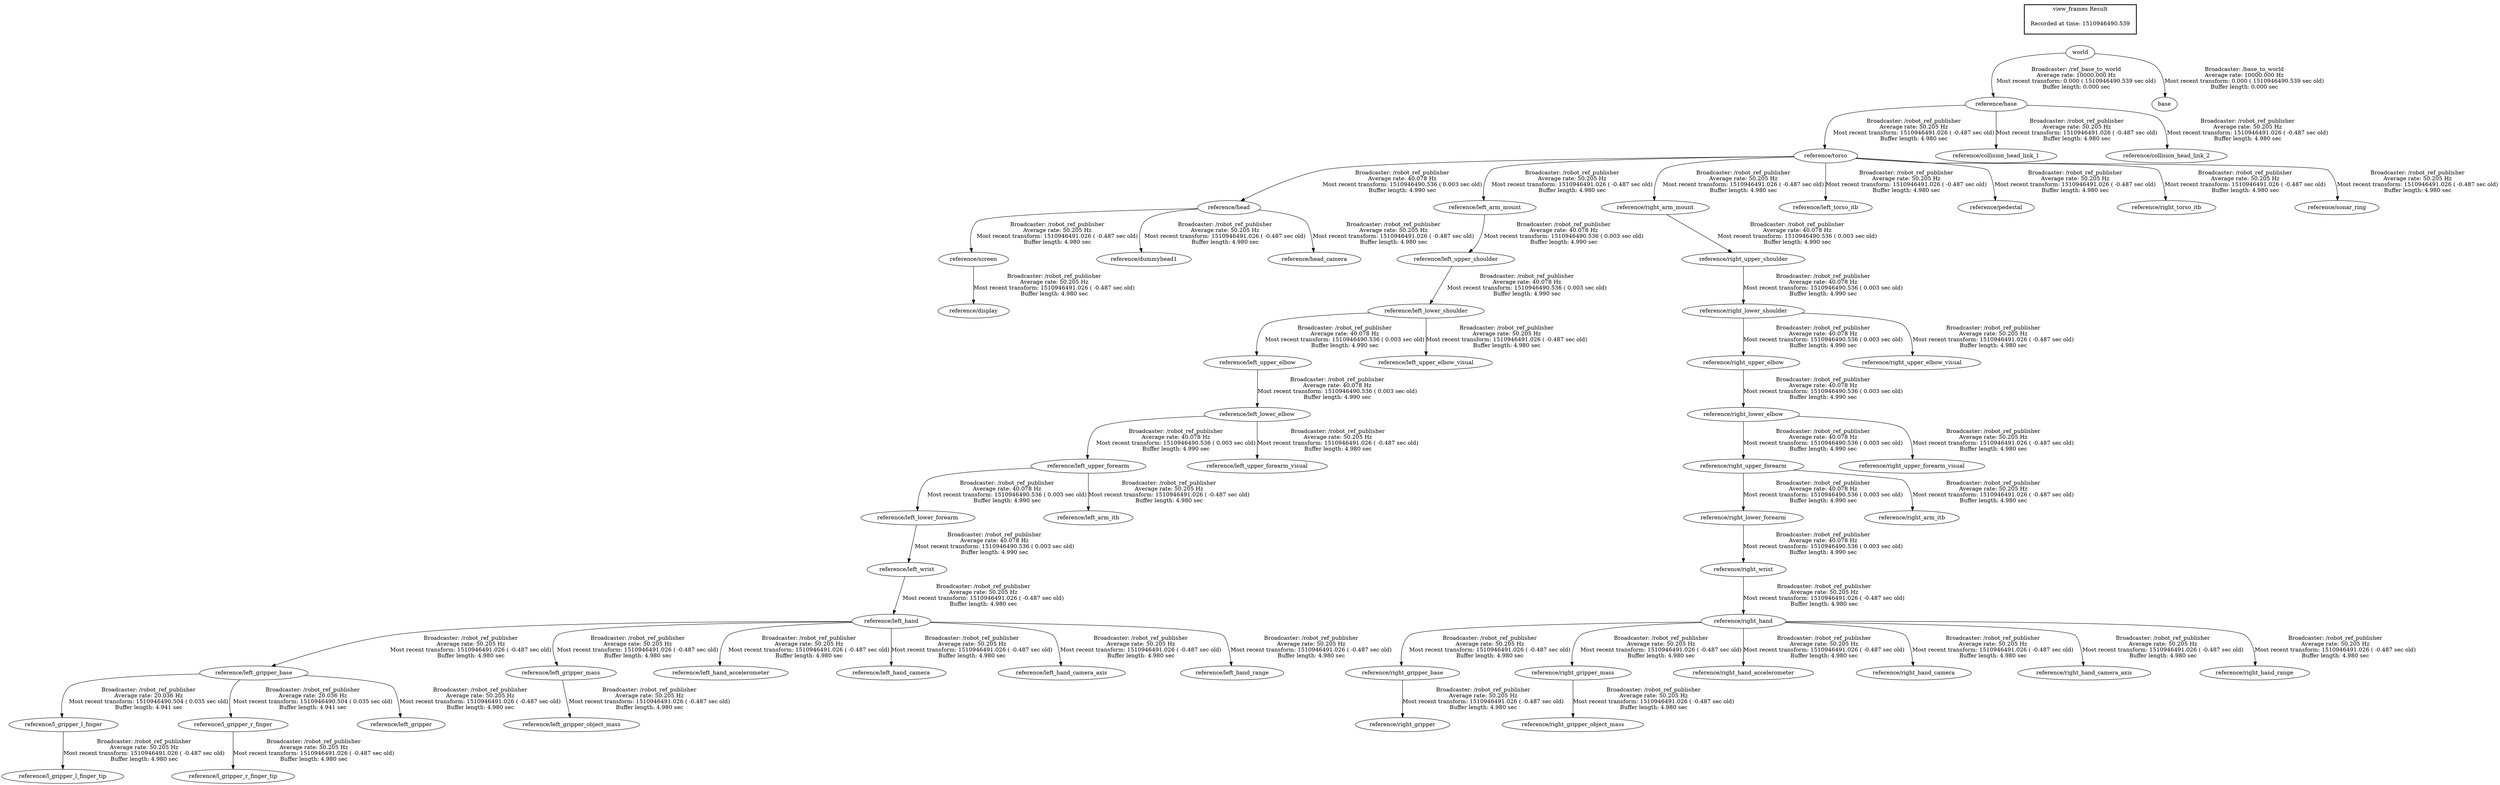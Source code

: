 digraph G {
"world" -> "reference/base"[label="Broadcaster: /ref_base_to_world\nAverage rate: 10000.000 Hz\nMost recent transform: 0.000 ( 1510946490.539 sec old)\nBuffer length: 0.000 sec\n"];
"world" -> "base"[label="Broadcaster: /base_to_world\nAverage rate: 10000.000 Hz\nMost recent transform: 0.000 ( 1510946490.539 sec old)\nBuffer length: 0.000 sec\n"];
"reference/torso" -> "reference/head"[label="Broadcaster: /robot_ref_publisher\nAverage rate: 40.078 Hz\nMost recent transform: 1510946490.536 ( 0.003 sec old)\nBuffer length: 4.990 sec\n"];
"reference/base" -> "reference/torso"[label="Broadcaster: /robot_ref_publisher\nAverage rate: 50.205 Hz\nMost recent transform: 1510946491.026 ( -0.487 sec old)\nBuffer length: 4.980 sec\n"];
"reference/left_lower_shoulder" -> "reference/left_upper_elbow"[label="Broadcaster: /robot_ref_publisher\nAverage rate: 40.078 Hz\nMost recent transform: 1510946490.536 ( 0.003 sec old)\nBuffer length: 4.990 sec\n"];
"reference/left_upper_shoulder" -> "reference/left_lower_shoulder"[label="Broadcaster: /robot_ref_publisher\nAverage rate: 40.078 Hz\nMost recent transform: 1510946490.536 ( 0.003 sec old)\nBuffer length: 4.990 sec\n"];
"reference/left_upper_elbow" -> "reference/left_lower_elbow"[label="Broadcaster: /robot_ref_publisher\nAverage rate: 40.078 Hz\nMost recent transform: 1510946490.536 ( 0.003 sec old)\nBuffer length: 4.990 sec\n"];
"reference/left_arm_mount" -> "reference/left_upper_shoulder"[label="Broadcaster: /robot_ref_publisher\nAverage rate: 40.078 Hz\nMost recent transform: 1510946490.536 ( 0.003 sec old)\nBuffer length: 4.990 sec\n"];
"reference/torso" -> "reference/left_arm_mount"[label="Broadcaster: /robot_ref_publisher\nAverage rate: 50.205 Hz\nMost recent transform: 1510946491.026 ( -0.487 sec old)\nBuffer length: 4.980 sec\n"];
"reference/left_lower_elbow" -> "reference/left_upper_forearm"[label="Broadcaster: /robot_ref_publisher\nAverage rate: 40.078 Hz\nMost recent transform: 1510946490.536 ( 0.003 sec old)\nBuffer length: 4.990 sec\n"];
"reference/left_upper_forearm" -> "reference/left_lower_forearm"[label="Broadcaster: /robot_ref_publisher\nAverage rate: 40.078 Hz\nMost recent transform: 1510946490.536 ( 0.003 sec old)\nBuffer length: 4.990 sec\n"];
"reference/left_lower_forearm" -> "reference/left_wrist"[label="Broadcaster: /robot_ref_publisher\nAverage rate: 40.078 Hz\nMost recent transform: 1510946490.536 ( 0.003 sec old)\nBuffer length: 4.990 sec\n"];
"reference/right_lower_shoulder" -> "reference/right_upper_elbow"[label="Broadcaster: /robot_ref_publisher\nAverage rate: 40.078 Hz\nMost recent transform: 1510946490.536 ( 0.003 sec old)\nBuffer length: 4.990 sec\n"];
"reference/right_upper_shoulder" -> "reference/right_lower_shoulder"[label="Broadcaster: /robot_ref_publisher\nAverage rate: 40.078 Hz\nMost recent transform: 1510946490.536 ( 0.003 sec old)\nBuffer length: 4.990 sec\n"];
"reference/right_upper_elbow" -> "reference/right_lower_elbow"[label="Broadcaster: /robot_ref_publisher\nAverage rate: 40.078 Hz\nMost recent transform: 1510946490.536 ( 0.003 sec old)\nBuffer length: 4.990 sec\n"];
"reference/right_arm_mount" -> "reference/right_upper_shoulder"[label="Broadcaster: /robot_ref_publisher\nAverage rate: 40.078 Hz\nMost recent transform: 1510946490.536 ( 0.003 sec old)\nBuffer length: 4.990 sec\n"];
"reference/torso" -> "reference/right_arm_mount"[label="Broadcaster: /robot_ref_publisher\nAverage rate: 50.205 Hz\nMost recent transform: 1510946491.026 ( -0.487 sec old)\nBuffer length: 4.980 sec\n"];
"reference/right_lower_elbow" -> "reference/right_upper_forearm"[label="Broadcaster: /robot_ref_publisher\nAverage rate: 40.078 Hz\nMost recent transform: 1510946490.536 ( 0.003 sec old)\nBuffer length: 4.990 sec\n"];
"reference/right_upper_forearm" -> "reference/right_lower_forearm"[label="Broadcaster: /robot_ref_publisher\nAverage rate: 40.078 Hz\nMost recent transform: 1510946490.536 ( 0.003 sec old)\nBuffer length: 4.990 sec\n"];
"reference/right_lower_forearm" -> "reference/right_wrist"[label="Broadcaster: /robot_ref_publisher\nAverage rate: 40.078 Hz\nMost recent transform: 1510946490.536 ( 0.003 sec old)\nBuffer length: 4.990 sec\n"];
"reference/base" -> "reference/collision_head_link_1"[label="Broadcaster: /robot_ref_publisher\nAverage rate: 50.205 Hz\nMost recent transform: 1510946491.026 ( -0.487 sec old)\nBuffer length: 4.980 sec\n"];
"reference/base" -> "reference/collision_head_link_2"[label="Broadcaster: /robot_ref_publisher\nAverage rate: 50.205 Hz\nMost recent transform: 1510946491.026 ( -0.487 sec old)\nBuffer length: 4.980 sec\n"];
"reference/screen" -> "reference/display"[label="Broadcaster: /robot_ref_publisher\nAverage rate: 50.205 Hz\nMost recent transform: 1510946491.026 ( -0.487 sec old)\nBuffer length: 4.980 sec\n"];
"reference/head" -> "reference/screen"[label="Broadcaster: /robot_ref_publisher\nAverage rate: 50.205 Hz\nMost recent transform: 1510946491.026 ( -0.487 sec old)\nBuffer length: 4.980 sec\n"];
"reference/head" -> "reference/dummyhead1"[label="Broadcaster: /robot_ref_publisher\nAverage rate: 50.205 Hz\nMost recent transform: 1510946491.026 ( -0.487 sec old)\nBuffer length: 4.980 sec\n"];
"reference/head" -> "reference/head_camera"[label="Broadcaster: /robot_ref_publisher\nAverage rate: 50.205 Hz\nMost recent transform: 1510946491.026 ( -0.487 sec old)\nBuffer length: 4.980 sec\n"];
"reference/l_gripper_l_finger" -> "reference/l_gripper_l_finger_tip"[label="Broadcaster: /robot_ref_publisher\nAverage rate: 50.205 Hz\nMost recent transform: 1510946491.026 ( -0.487 sec old)\nBuffer length: 4.980 sec\n"];
"reference/left_gripper_base" -> "reference/l_gripper_l_finger"[label="Broadcaster: /robot_ref_publisher\nAverage rate: 20.036 Hz\nMost recent transform: 1510946490.504 ( 0.035 sec old)\nBuffer length: 4.941 sec\n"];
"reference/l_gripper_r_finger" -> "reference/l_gripper_r_finger_tip"[label="Broadcaster: /robot_ref_publisher\nAverage rate: 50.205 Hz\nMost recent transform: 1510946491.026 ( -0.487 sec old)\nBuffer length: 4.980 sec\n"];
"reference/left_gripper_base" -> "reference/l_gripper_r_finger"[label="Broadcaster: /robot_ref_publisher\nAverage rate: 20.036 Hz\nMost recent transform: 1510946490.504 ( 0.035 sec old)\nBuffer length: 4.941 sec\n"];
"reference/left_lower_shoulder" -> "reference/left_upper_elbow_visual"[label="Broadcaster: /robot_ref_publisher\nAverage rate: 50.205 Hz\nMost recent transform: 1510946491.026 ( -0.487 sec old)\nBuffer length: 4.980 sec\n"];
"reference/left_gripper_base" -> "reference/left_gripper"[label="Broadcaster: /robot_ref_publisher\nAverage rate: 50.205 Hz\nMost recent transform: 1510946491.026 ( -0.487 sec old)\nBuffer length: 4.980 sec\n"];
"reference/left_hand" -> "reference/left_gripper_base"[label="Broadcaster: /robot_ref_publisher\nAverage rate: 50.205 Hz\nMost recent transform: 1510946491.026 ( -0.487 sec old)\nBuffer length: 4.980 sec\n"];
"reference/left_wrist" -> "reference/left_hand"[label="Broadcaster: /robot_ref_publisher\nAverage rate: 50.205 Hz\nMost recent transform: 1510946491.026 ( -0.487 sec old)\nBuffer length: 4.980 sec\n"];
"reference/left_hand" -> "reference/left_gripper_mass"[label="Broadcaster: /robot_ref_publisher\nAverage rate: 50.205 Hz\nMost recent transform: 1510946491.026 ( -0.487 sec old)\nBuffer length: 4.980 sec\n"];
"reference/left_gripper_mass" -> "reference/left_gripper_object_mass"[label="Broadcaster: /robot_ref_publisher\nAverage rate: 50.205 Hz\nMost recent transform: 1510946491.026 ( -0.487 sec old)\nBuffer length: 4.980 sec\n"];
"reference/left_hand" -> "reference/left_hand_accelerometer"[label="Broadcaster: /robot_ref_publisher\nAverage rate: 50.205 Hz\nMost recent transform: 1510946491.026 ( -0.487 sec old)\nBuffer length: 4.980 sec\n"];
"reference/left_hand" -> "reference/left_hand_camera"[label="Broadcaster: /robot_ref_publisher\nAverage rate: 50.205 Hz\nMost recent transform: 1510946491.026 ( -0.487 sec old)\nBuffer length: 4.980 sec\n"];
"reference/left_hand" -> "reference/left_hand_camera_axis"[label="Broadcaster: /robot_ref_publisher\nAverage rate: 50.205 Hz\nMost recent transform: 1510946491.026 ( -0.487 sec old)\nBuffer length: 4.980 sec\n"];
"reference/left_hand" -> "reference/left_hand_range"[label="Broadcaster: /robot_ref_publisher\nAverage rate: 50.205 Hz\nMost recent transform: 1510946491.026 ( -0.487 sec old)\nBuffer length: 4.980 sec\n"];
"reference/torso" -> "reference/left_torso_itb"[label="Broadcaster: /robot_ref_publisher\nAverage rate: 50.205 Hz\nMost recent transform: 1510946491.026 ( -0.487 sec old)\nBuffer length: 4.980 sec\n"];
"reference/left_lower_elbow" -> "reference/left_upper_forearm_visual"[label="Broadcaster: /robot_ref_publisher\nAverage rate: 50.205 Hz\nMost recent transform: 1510946491.026 ( -0.487 sec old)\nBuffer length: 4.980 sec\n"];
"reference/left_upper_forearm" -> "reference/left_arm_itb"[label="Broadcaster: /robot_ref_publisher\nAverage rate: 50.205 Hz\nMost recent transform: 1510946491.026 ( -0.487 sec old)\nBuffer length: 4.980 sec\n"];
"reference/torso" -> "reference/pedestal"[label="Broadcaster: /robot_ref_publisher\nAverage rate: 50.205 Hz\nMost recent transform: 1510946491.026 ( -0.487 sec old)\nBuffer length: 4.980 sec\n"];
"reference/right_lower_shoulder" -> "reference/right_upper_elbow_visual"[label="Broadcaster: /robot_ref_publisher\nAverage rate: 50.205 Hz\nMost recent transform: 1510946491.026 ( -0.487 sec old)\nBuffer length: 4.980 sec\n"];
"reference/right_gripper_base" -> "reference/right_gripper"[label="Broadcaster: /robot_ref_publisher\nAverage rate: 50.205 Hz\nMost recent transform: 1510946491.026 ( -0.487 sec old)\nBuffer length: 4.980 sec\n"];
"reference/right_hand" -> "reference/right_gripper_base"[label="Broadcaster: /robot_ref_publisher\nAverage rate: 50.205 Hz\nMost recent transform: 1510946491.026 ( -0.487 sec old)\nBuffer length: 4.980 sec\n"];
"reference/right_wrist" -> "reference/right_hand"[label="Broadcaster: /robot_ref_publisher\nAverage rate: 50.205 Hz\nMost recent transform: 1510946491.026 ( -0.487 sec old)\nBuffer length: 4.980 sec\n"];
"reference/right_hand" -> "reference/right_gripper_mass"[label="Broadcaster: /robot_ref_publisher\nAverage rate: 50.205 Hz\nMost recent transform: 1510946491.026 ( -0.487 sec old)\nBuffer length: 4.980 sec\n"];
"reference/right_gripper_mass" -> "reference/right_gripper_object_mass"[label="Broadcaster: /robot_ref_publisher\nAverage rate: 50.205 Hz\nMost recent transform: 1510946491.026 ( -0.487 sec old)\nBuffer length: 4.980 sec\n"];
"reference/right_hand" -> "reference/right_hand_accelerometer"[label="Broadcaster: /robot_ref_publisher\nAverage rate: 50.205 Hz\nMost recent transform: 1510946491.026 ( -0.487 sec old)\nBuffer length: 4.980 sec\n"];
"reference/right_hand" -> "reference/right_hand_camera"[label="Broadcaster: /robot_ref_publisher\nAverage rate: 50.205 Hz\nMost recent transform: 1510946491.026 ( -0.487 sec old)\nBuffer length: 4.980 sec\n"];
"reference/right_hand" -> "reference/right_hand_camera_axis"[label="Broadcaster: /robot_ref_publisher\nAverage rate: 50.205 Hz\nMost recent transform: 1510946491.026 ( -0.487 sec old)\nBuffer length: 4.980 sec\n"];
"reference/right_hand" -> "reference/right_hand_range"[label="Broadcaster: /robot_ref_publisher\nAverage rate: 50.205 Hz\nMost recent transform: 1510946491.026 ( -0.487 sec old)\nBuffer length: 4.980 sec\n"];
"reference/torso" -> "reference/right_torso_itb"[label="Broadcaster: /robot_ref_publisher\nAverage rate: 50.205 Hz\nMost recent transform: 1510946491.026 ( -0.487 sec old)\nBuffer length: 4.980 sec\n"];
"reference/right_lower_elbow" -> "reference/right_upper_forearm_visual"[label="Broadcaster: /robot_ref_publisher\nAverage rate: 50.205 Hz\nMost recent transform: 1510946491.026 ( -0.487 sec old)\nBuffer length: 4.980 sec\n"];
"reference/right_upper_forearm" -> "reference/right_arm_itb"[label="Broadcaster: /robot_ref_publisher\nAverage rate: 50.205 Hz\nMost recent transform: 1510946491.026 ( -0.487 sec old)\nBuffer length: 4.980 sec\n"];
"reference/torso" -> "reference/sonar_ring"[label="Broadcaster: /robot_ref_publisher\nAverage rate: 50.205 Hz\nMost recent transform: 1510946491.026 ( -0.487 sec old)\nBuffer length: 4.980 sec\n"];
edge [style=invis];
 subgraph cluster_legend { style=bold; color=black; label ="view_frames Result";
"Recorded at time: 1510946490.539"[ shape=plaintext ] ;
 }->"world";
}